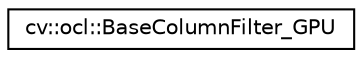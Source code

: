 digraph "Graphical Class Hierarchy"
{
 // LATEX_PDF_SIZE
  edge [fontname="Helvetica",fontsize="10",labelfontname="Helvetica",labelfontsize="10"];
  node [fontname="Helvetica",fontsize="10",shape=record];
  rankdir="LR";
  Node0 [label="cv::ocl::BaseColumnFilter_GPU",height=0.2,width=0.4,color="black", fillcolor="white", style="filled",URL="$classcv_1_1ocl_1_1_base_column_filter___g_p_u.html",tooltip=" "];
}

